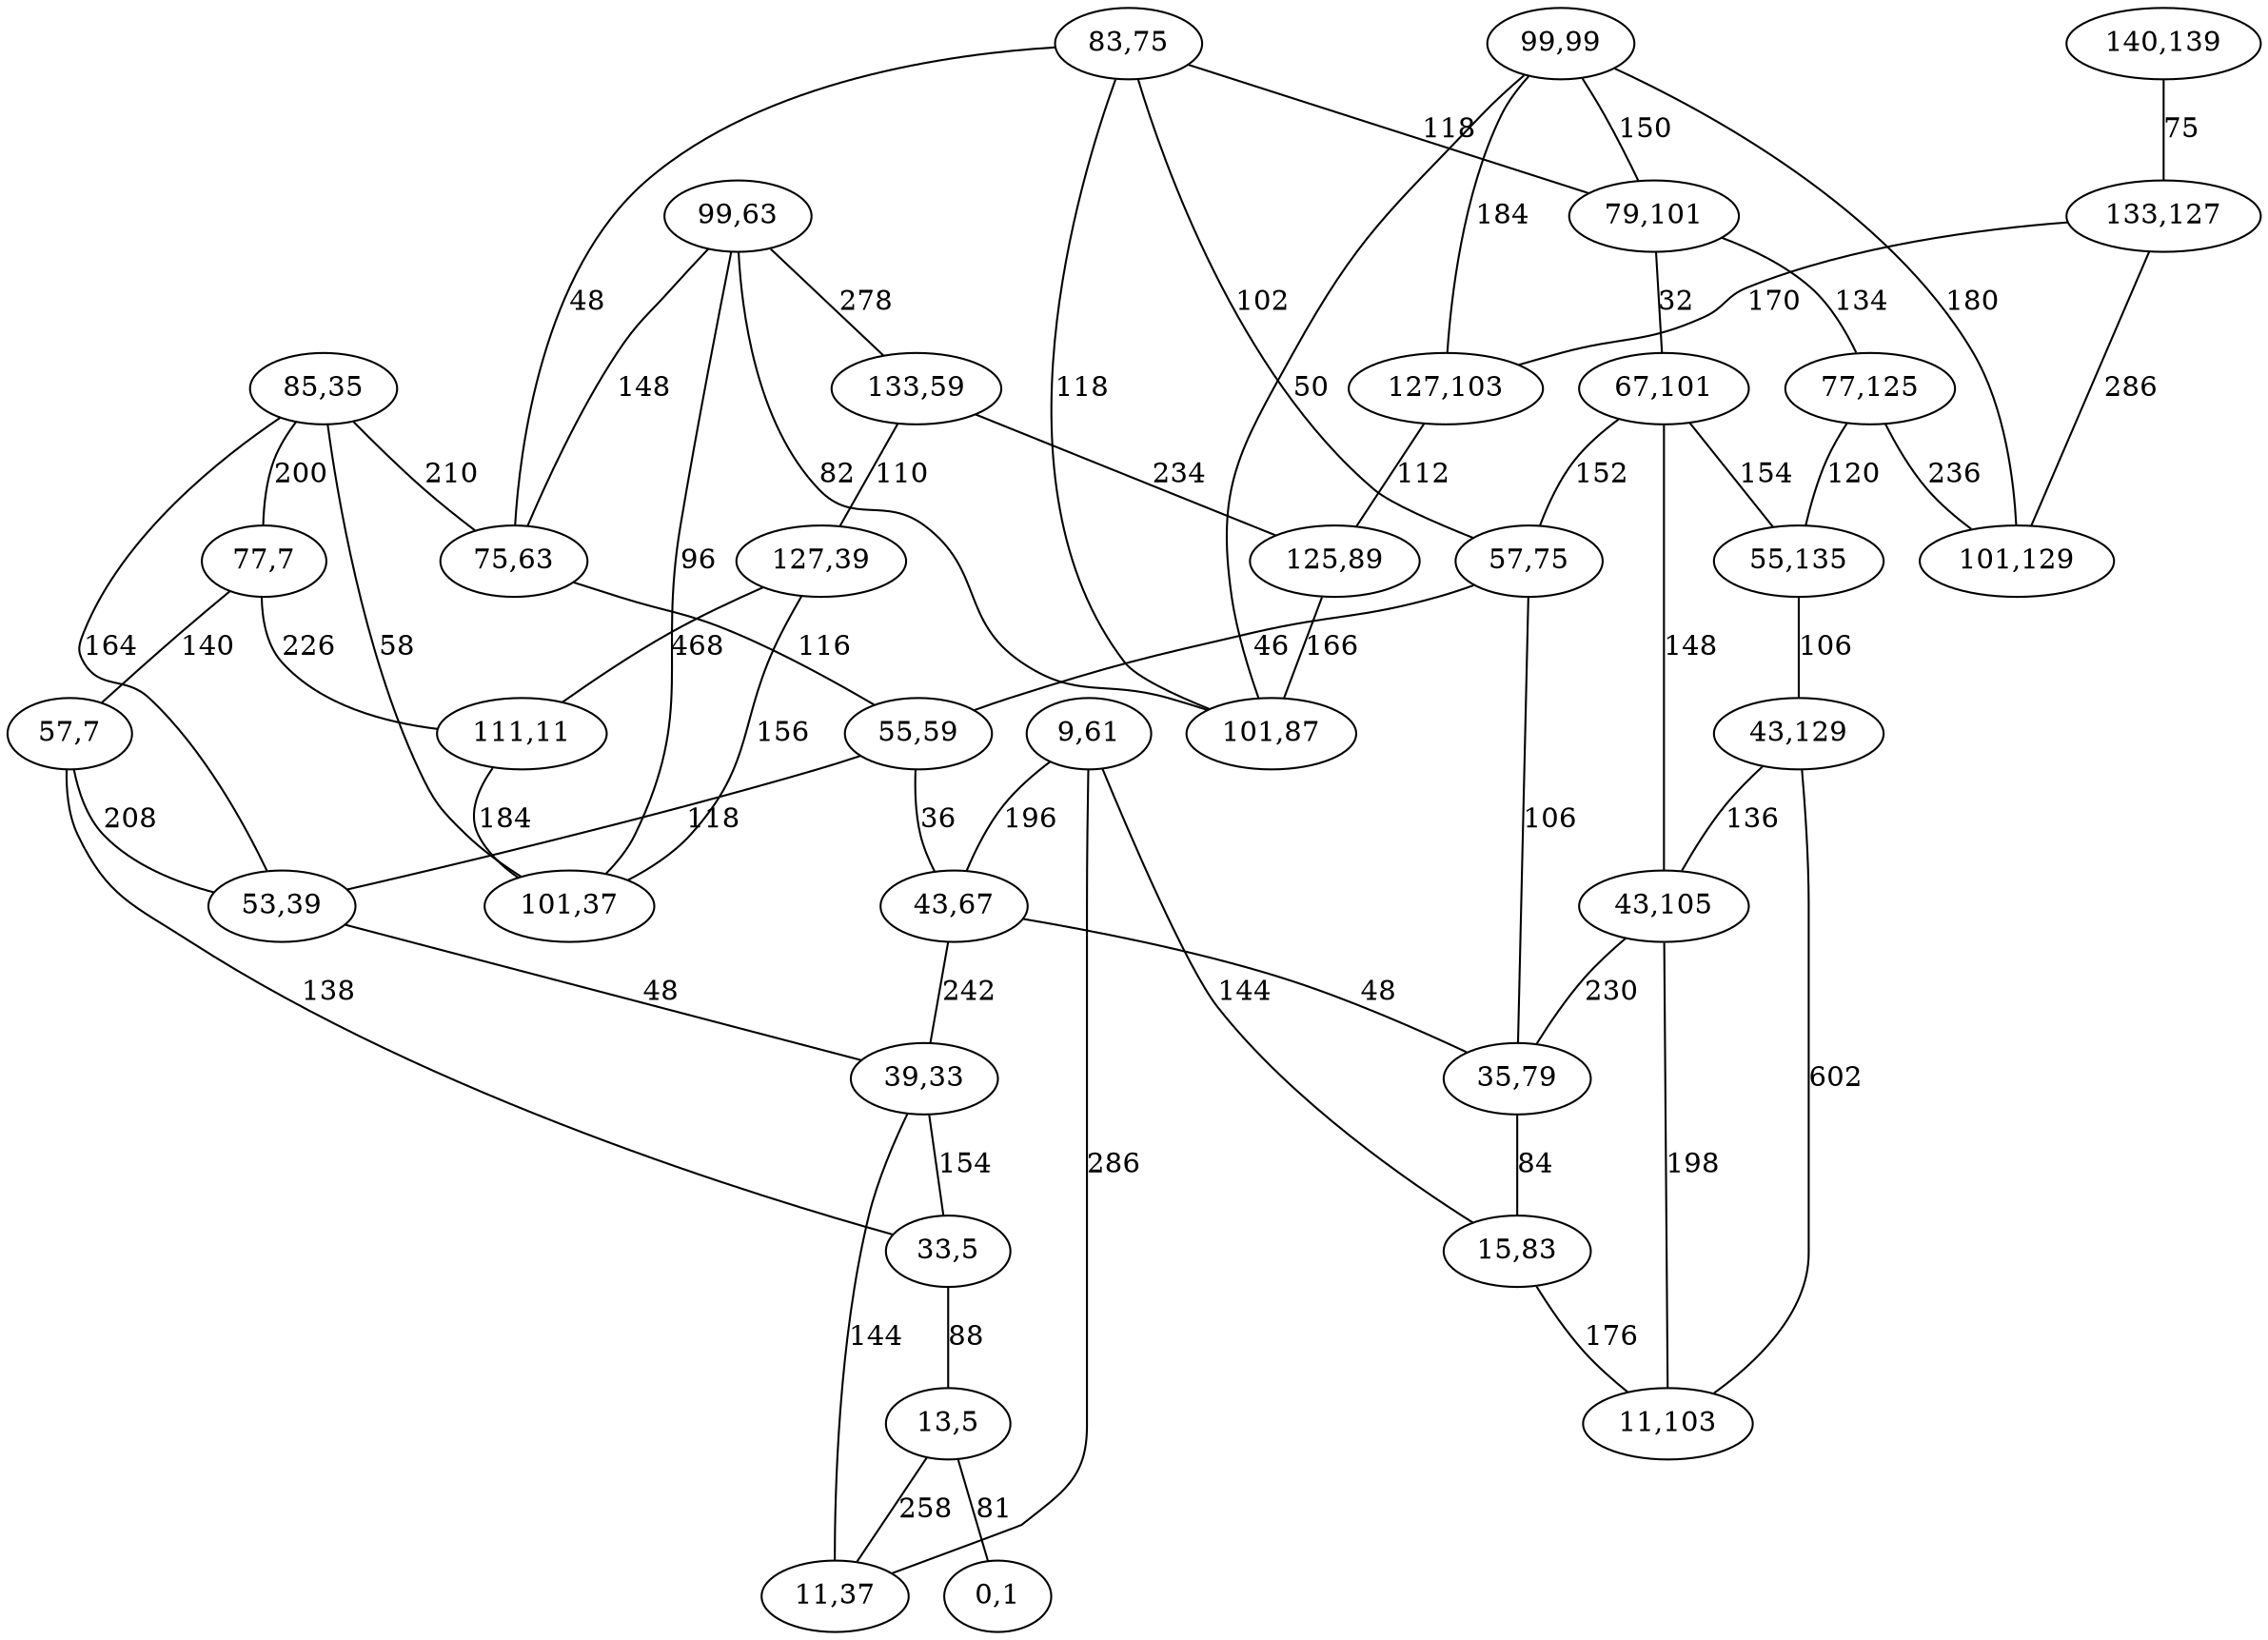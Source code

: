 graph AOC {
  n77_125 [label = "77,125"]
  n77_125 -- n55_135 [label="120"]
  n77_125 -- n101_129 [label="236"]
  n15_83 [label = "15,83"]
  n15_83 -- n11_103 [label="176"]
  n43_105 [label = "43,105"]
  n43_105 -- n11_103 [label="198"]
  n43_105 -- n35_79 [label="230"]
  n67_101 [label = "67,101"]
  n67_101 -- n43_105 [label="148"]
  n67_101 -- n57_75 [label="152"]
  n67_101 -- n55_135 [label="154"]
  n0_1 [label = "0,1"]
  n57_75 [label = "57,75"]
  n57_75 -- n35_79 [label="106"]
  n57_75 -- n55_59 [label="46"]
  n99_99 [label = "99,99"]
  n99_99 -- n79_101 [label="150"]
  n99_99 -- n127_103 [label="184"]
  n99_99 -- n101_87 [label="50"]
  n99_99 -- n101_129 [label="180"]
  n57_7 [label = "57,7"]
  n57_7 -- n33_5 [label="138"]
  n57_7 -- n53_39 [label="208"]
  n35_79 [label = "35,79"]
  n35_79 -- n15_83 [label="84"]
  n133_127 [label = "133,127"]
  n133_127 -- n101_129 [label="286"]
  n133_127 -- n127_103 [label="170"]
  n11_37 [label = "11,37"]
  n9_61 [label = "9,61"]
  n9_61 -- n43_67 [label="196"]
  n9_61 -- n11_37 [label="286"]
  n9_61 -- n15_83 [label="144"]
  n85_35 [label = "85,35"]
  n85_35 -- n53_39 [label="164"]
  n85_35 -- n101_37 [label="58"]
  n85_35 -- n77_7 [label="200"]
  n85_35 -- n75_63 [label="210"]
  n11_103 [label = "11,103"]
  n127_103 [label = "127,103"]
  n127_103 -- n125_89 [label="112"]
  n101_37 [label = "101,37"]
  n77_7 [label = "77,7"]
  n77_7 -- n57_7 [label="140"]
  n77_7 -- n111_11 [label="226"]
  n55_59 [label = "55,59"]
  n55_59 -- n43_67 [label="36"]
  n55_59 -- n53_39 [label="118"]
  n79_101 [label = "79,101"]
  n79_101 -- n67_101 [label="32"]
  n79_101 -- n77_125 [label="134"]
  n83_75 [label = "83,75"]
  n83_75 -- n57_75 [label="102"]
  n83_75 -- n101_87 [label="118"]
  n83_75 -- n75_63 [label="48"]
  n83_75 -- n79_101 [label="118"]
  n75_63 [label = "75,63"]
  n75_63 -- n55_59 [label="116"]
  n53_39 [label = "53,39"]
  n53_39 -- n39_33 [label="48"]
  n39_33 [label = "39,33"]
  n39_33 -- n11_37 [label="144"]
  n39_33 -- n33_5 [label="154"]
  n111_11 [label = "111,11"]
  n111_11 -- n101_37 [label="184"]
  n33_5 [label = "33,5"]
  n33_5 -- n13_5 [label="88"]
  n99_63 [label = "99,63"]
  n99_63 -- n75_63 [label="148"]
  n99_63 -- n133_59 [label="278"]
  n99_63 -- n101_37 [label="96"]
  n99_63 -- n101_87 [label="82"]
  n125_89 [label = "125,89"]
  n125_89 -- n101_87 [label="166"]
  n101_129 [label = "101,129"]
  n13_5 [label = "13,5"]
  n13_5 -- n0_1 [label="81"]
  n13_5 -- n11_37 [label="258"]
  n55_135 [label = "55,135"]
  n55_135 -- n43_129 [label="106"]
  n101_87 [label = "101,87"]
  n127_39 [label = "127,39"]
  n127_39 -- n101_37 [label="156"]
  n127_39 -- n111_11 [label="468"]
  n43_129 [label = "43,129"]
  n43_129 -- n11_103 [label="602"]
  n43_129 -- n43_105 [label="136"]
  n140_139 [label = "140,139"]
  n140_139 -- n133_127 [label="75"]
  n133_59 [label = "133,59"]
  n133_59 -- n127_39 [label="110"]
  n133_59 -- n125_89 [label="234"]
  n43_67 [label = "43,67"]
  n43_67 -- n39_33 [label="242"]
  n43_67 -- n35_79 [label="48"]
}
